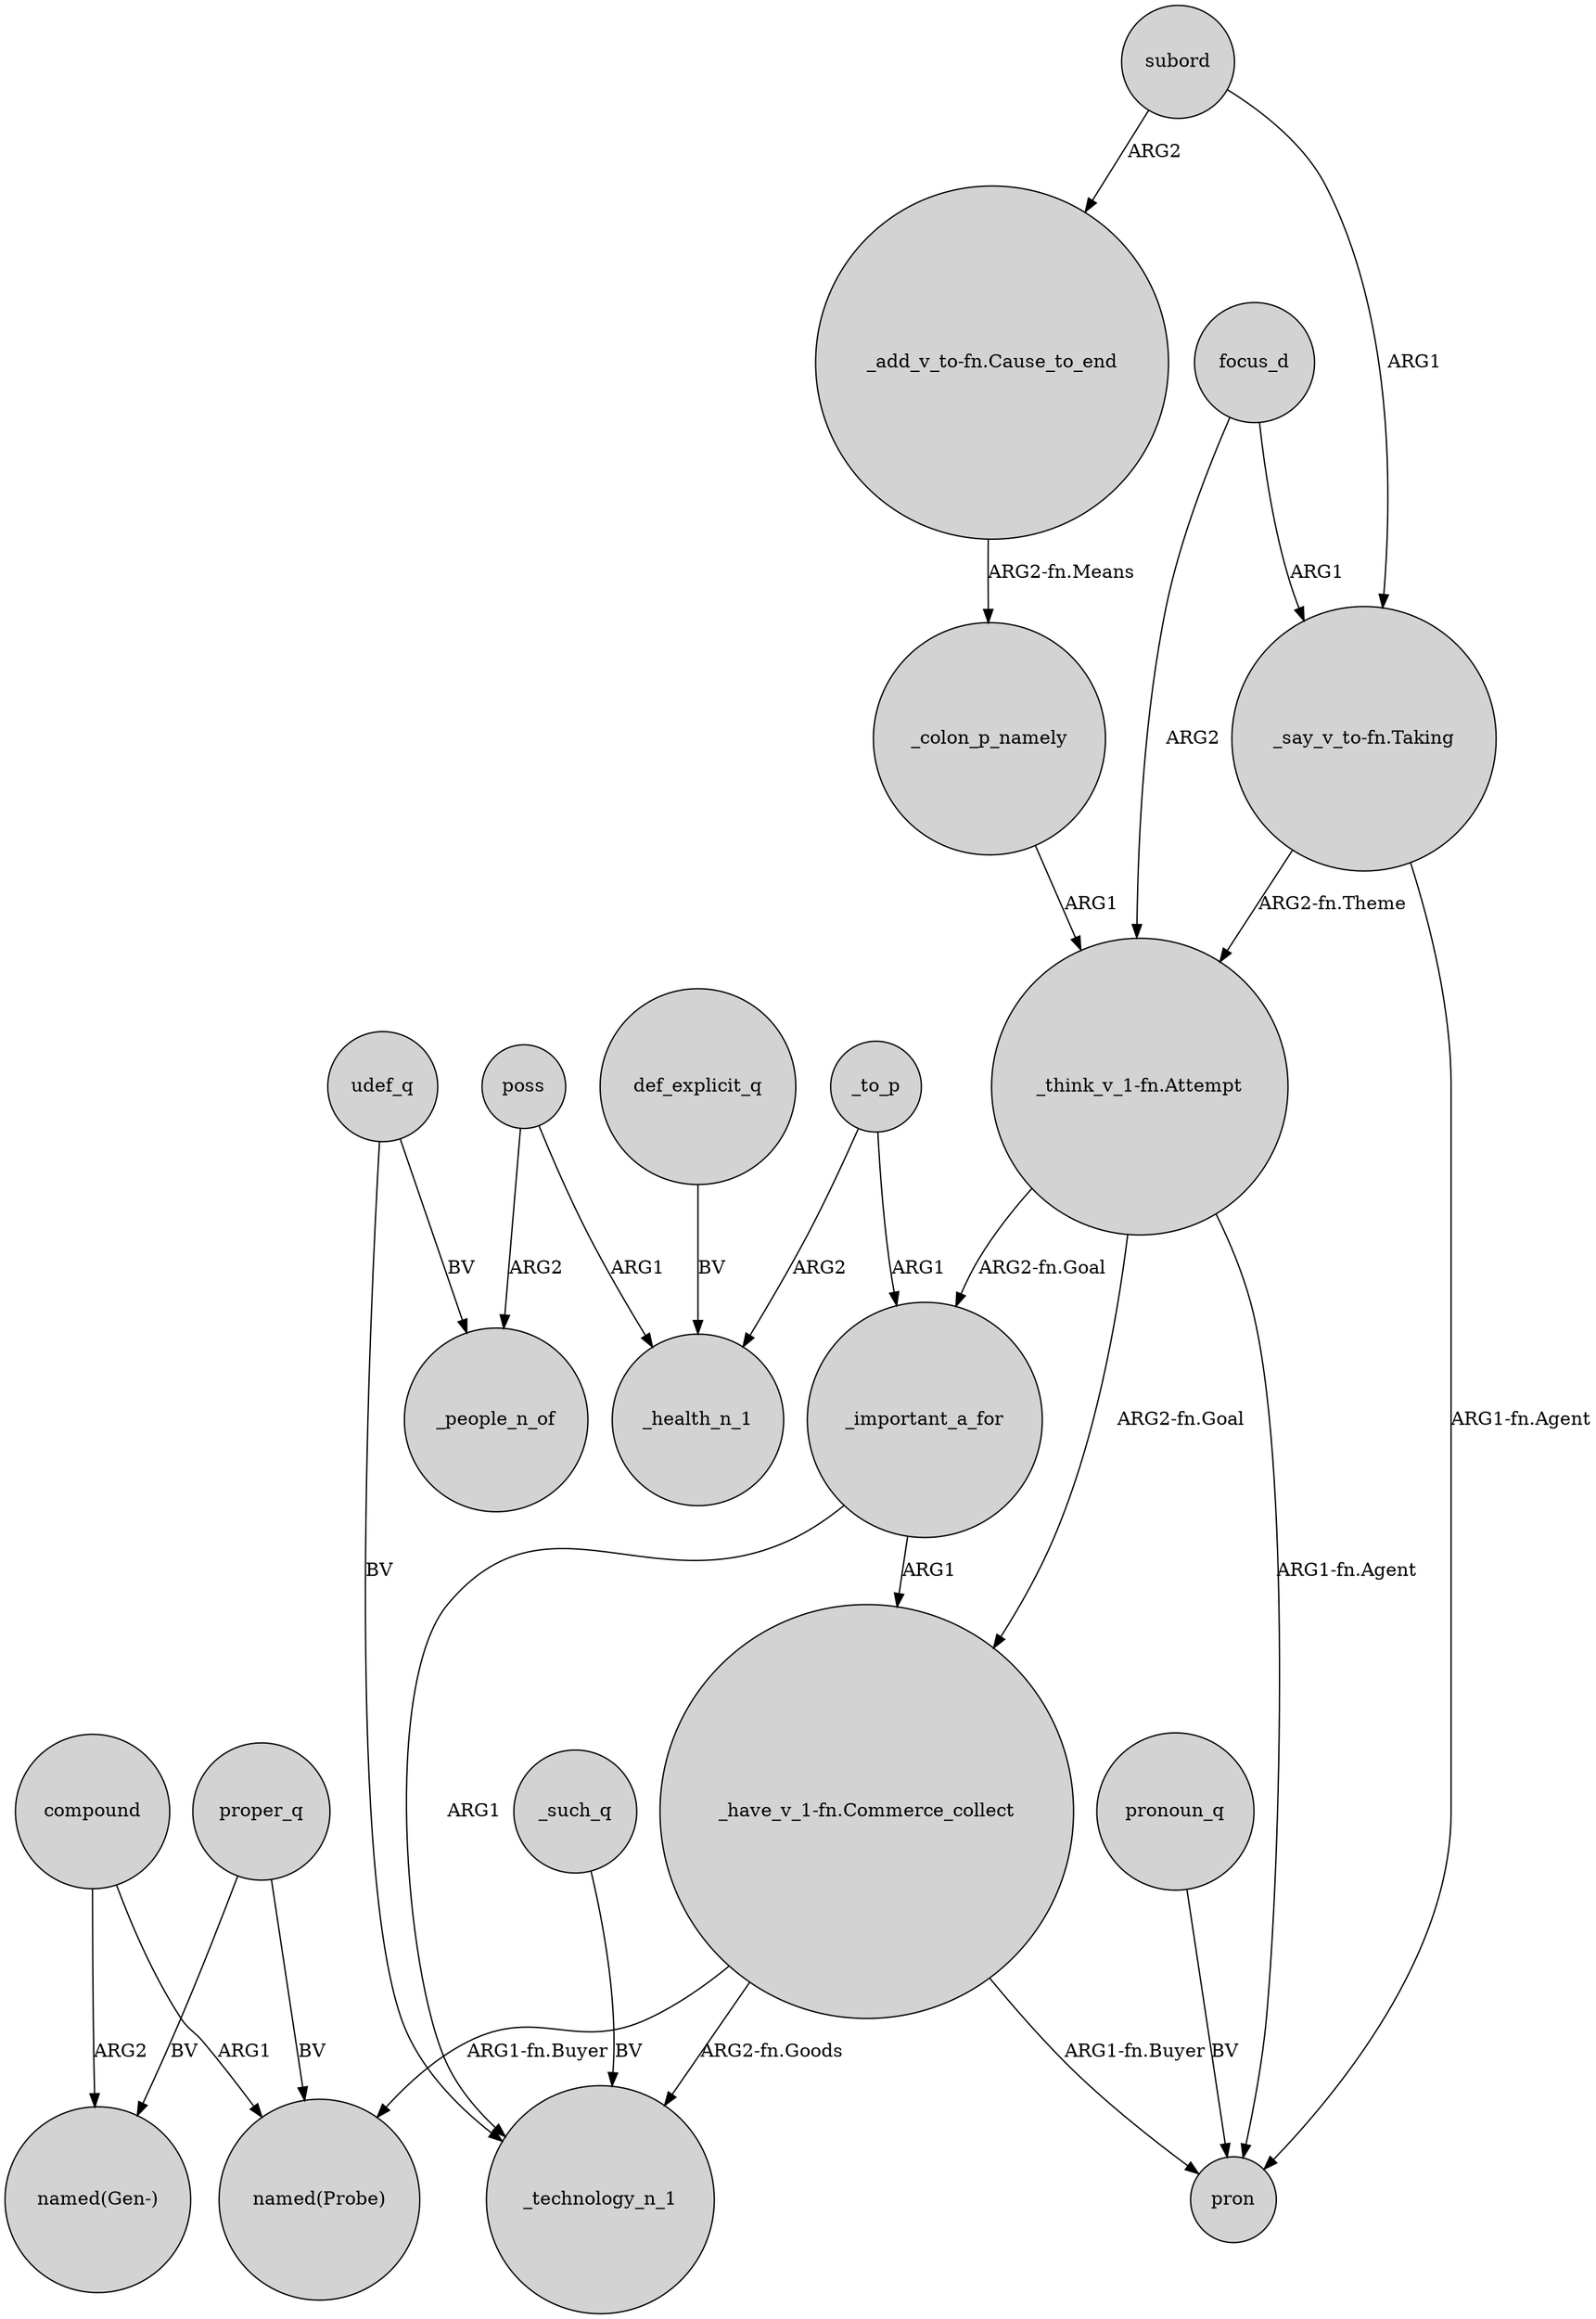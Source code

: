 digraph {
	node [shape=circle style=filled]
	udef_q -> _people_n_of [label=BV]
	"_have_v_1-fn.Commerce_collect" -> "named(Probe)" [label="ARG1-fn.Buyer"]
	focus_d -> "_say_v_to-fn.Taking" [label=ARG1]
	compound -> "named(Probe)" [label=ARG1]
	_to_p -> _important_a_for [label=ARG1]
	"_think_v_1-fn.Attempt" -> pron [label="ARG1-fn.Agent"]
	"_say_v_to-fn.Taking" -> "_think_v_1-fn.Attempt" [label="ARG2-fn.Theme"]
	def_explicit_q -> _health_n_1 [label=BV]
	"_have_v_1-fn.Commerce_collect" -> _technology_n_1 [label="ARG2-fn.Goods"]
	"_have_v_1-fn.Commerce_collect" -> pron [label="ARG1-fn.Buyer"]
	_important_a_for -> "_have_v_1-fn.Commerce_collect" [label=ARG1]
	focus_d -> "_think_v_1-fn.Attempt" [label=ARG2]
	udef_q -> _technology_n_1 [label=BV]
	"_say_v_to-fn.Taking" -> pron [label="ARG1-fn.Agent"]
	pronoun_q -> pron [label=BV]
	subord -> "_say_v_to-fn.Taking" [label=ARG1]
	compound -> "named(Gen-)" [label=ARG2]
	proper_q -> "named(Probe)" [label=BV]
	"_add_v_to-fn.Cause_to_end" -> _colon_p_namely [label="ARG2-fn.Means"]
	_colon_p_namely -> "_think_v_1-fn.Attempt" [label=ARG1]
	"_think_v_1-fn.Attempt" -> _important_a_for [label="ARG2-fn.Goal"]
	_important_a_for -> _technology_n_1 [label=ARG1]
	_such_q -> _technology_n_1 [label=BV]
	_to_p -> _health_n_1 [label=ARG2]
	poss -> _health_n_1 [label=ARG1]
	"_think_v_1-fn.Attempt" -> "_have_v_1-fn.Commerce_collect" [label="ARG2-fn.Goal"]
	poss -> _people_n_of [label=ARG2]
	proper_q -> "named(Gen-)" [label=BV]
	subord -> "_add_v_to-fn.Cause_to_end" [label=ARG2]
}
